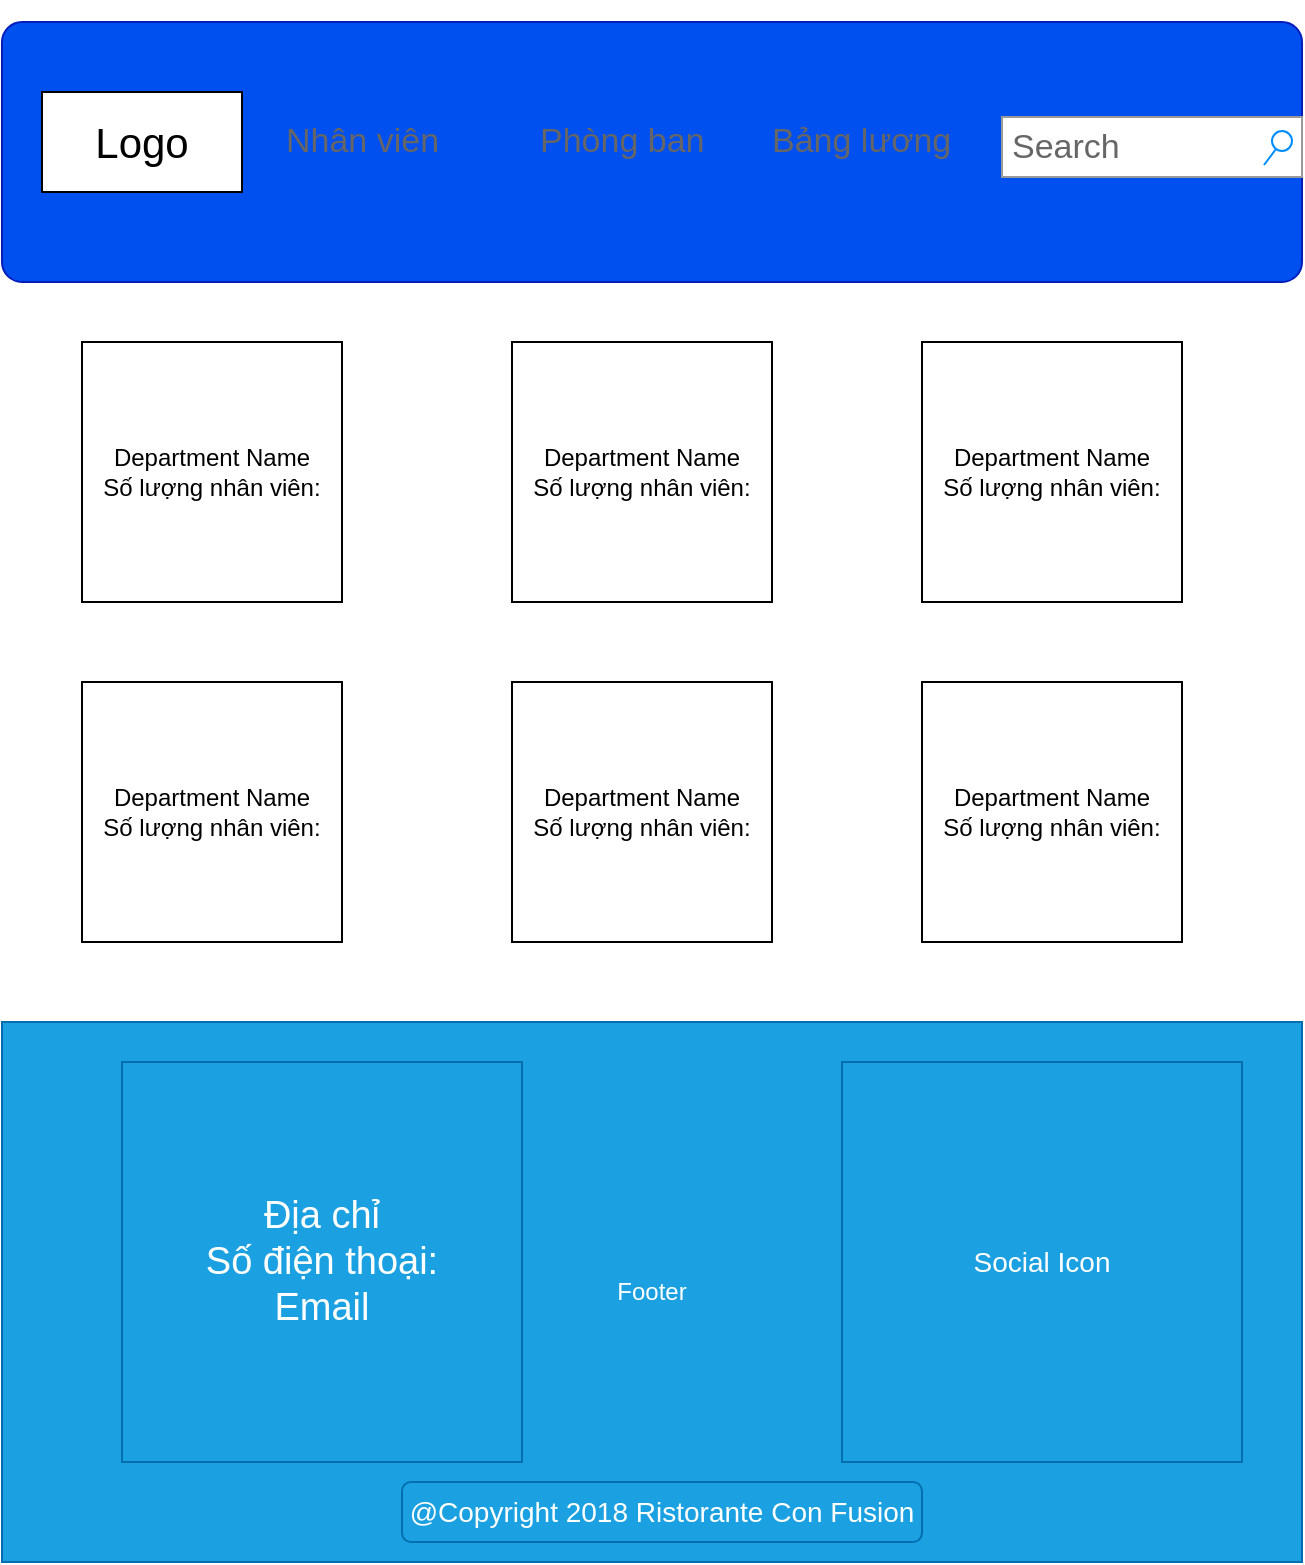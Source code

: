 <mxfile>
    <diagram id="PWOgwB6UHjodcjJj7L6B" name="Page-1">
        <mxGraphModel dx="650" dy="1401" grid="1" gridSize="10" guides="1" tooltips="1" connect="1" arrows="1" fold="1" page="1" pageScale="1" pageWidth="850" pageHeight="1100" math="0" shadow="0">
            <root>
                <mxCell id="0"/>
                <mxCell id="1" parent="0"/>
                <mxCell id="7" value="Department Name&lt;br&gt;Số lượng nhân viên:" style="whiteSpace=wrap;html=1;aspect=fixed;" parent="1" vertex="1">
                    <mxGeometry x="80" y="160" width="130" height="130" as="geometry"/>
                </mxCell>
                <mxCell id="26" value="" style="shape=mxgraph.mockup.containers.marginRect;rectMarginTop=10;strokeColor=#001DBC;strokeWidth=1;dashed=0;rounded=1;arcSize=5;recursiveResize=0;fontSize=21;fillColor=#0050ef;fontColor=#ffffff;" parent="1" vertex="1">
                    <mxGeometry x="40" y="-10" width="650" height="140" as="geometry"/>
                </mxCell>
                <mxCell id="2" value="&lt;font style=&quot;font-size: 21px&quot;&gt;Logo&lt;/font&gt;" style="rounded=0;whiteSpace=wrap;html=1;strokeWidth=1;" parent="26" vertex="1">
                    <mxGeometry x="20" y="45" width="100" height="50" as="geometry"/>
                </mxCell>
                <mxCell id="19" value="" style="strokeWidth=1;shadow=0;align=center;html=1;shape=mxgraph.mockup.forms.rrect;rSize=0;strokeColor=none;fontSize=21;fillColor=none;fontColor=#ffffff;autosize=1;" parent="26" vertex="1">
                    <mxGeometry x="130" y="52.5" width="350" height="35" as="geometry"/>
                </mxCell>
                <mxCell id="20" value="Nhân viên" style="strokeColor=inherit;fillColor=inherit;gradientColor=inherit;strokeWidth=1;shadow=0;dashed=0;align=left;html=1;shape=mxgraph.mockup.forms.rrect;rSize=0;fontSize=17;fontColor=#666666;" parent="19" vertex="1">
                    <mxGeometry x="10" width="80" height="35" as="geometry"/>
                </mxCell>
                <mxCell id="21" value="Phòng ban" style="strokeColor=inherit;fillColor=inherit;gradientColor=inherit;strokeWidth=1;shadow=0;dashed=0;align=left;html=1;shape=mxgraph.mockup.forms.rrect;rSize=0;fontSize=17;fontColor=#666666;" parent="19" vertex="1">
                    <mxGeometry x="137.14" width="45.59" height="35" as="geometry"/>
                </mxCell>
                <mxCell id="22" value="Bảng lương" style="strokeColor=inherit;fillColor=inherit;gradientColor=inherit;strokeWidth=1;shadow=0;dashed=0;align=left;html=1;shape=mxgraph.mockup.forms.rrect;rSize=0;fontSize=17;fontColor=#666666;" parent="19" vertex="1">
                    <mxGeometry x="252.778" width="58.333" height="35" as="geometry"/>
                </mxCell>
                <mxCell id="24" value="" style="strokeColor=inherit;fillColor=inherit;gradientColor=inherit;strokeWidth=1;shadow=0;dashed=0;align=center;html=1;shape=mxgraph.mockup.forms.rrect;rSize=0;fontSize=17;fontColor=#666666;" parent="19" vertex="1">
                    <mxGeometry x="182.731" height="35" as="geometry"/>
                </mxCell>
                <mxCell id="16" value="Search" style="strokeWidth=1;shadow=0;dashed=0;align=center;html=1;shape=mxgraph.mockup.forms.searchBox;strokeColor=#999999;mainText=;strokeColor2=#008cff;fontColor=#666666;fontSize=17;align=left;spacingLeft=3;" parent="26" vertex="1">
                    <mxGeometry x="500" y="57.5" width="150" height="30" as="geometry"/>
                </mxCell>
                <mxCell id="35" value="Footer" style="rounded=0;whiteSpace=wrap;html=1;fillColor=#1ba1e2;fontColor=#ffffff;strokeColor=#006EAF;" vertex="1" parent="1">
                    <mxGeometry x="40" y="500" width="650" height="270" as="geometry"/>
                </mxCell>
                <mxCell id="36" value="Social Icon" style="whiteSpace=wrap;html=1;aspect=fixed;fontSize=14;fontColor=#ffffff;fillColor=#1ba1e2;strokeColor=#006EAF;" vertex="1" parent="1">
                    <mxGeometry x="460" y="520" width="200" height="200" as="geometry"/>
                </mxCell>
                <mxCell id="37" value="@Copyright 2018 Ristorante Con Fusion" style="rounded=1;whiteSpace=wrap;html=1;fontSize=14;fontColor=#ffffff;fillColor=#1ba1e2;strokeColor=#006EAF;" vertex="1" parent="1">
                    <mxGeometry x="240" y="730" width="260" height="30" as="geometry"/>
                </mxCell>
                <mxCell id="38" value="&lt;font style=&quot;font-size: 19px&quot;&gt;Địa chỉ&lt;br&gt;Số điện thoại:&lt;br&gt;Email&lt;br&gt;&lt;/font&gt;" style="whiteSpace=wrap;html=1;aspect=fixed;fontSize=14;fontColor=#ffffff;align=center;fillColor=#1ba1e2;strokeColor=#006EAF;" vertex="1" parent="1">
                    <mxGeometry x="100" y="520" width="200" height="200" as="geometry"/>
                </mxCell>
                <mxCell id="39" value="Department Name&lt;br&gt;Số lượng nhân viên:" style="whiteSpace=wrap;html=1;aspect=fixed;" vertex="1" parent="1">
                    <mxGeometry x="295" y="160" width="130" height="130" as="geometry"/>
                </mxCell>
                <mxCell id="40" value="Department Name&lt;br&gt;Số lượng nhân viên:" style="whiteSpace=wrap;html=1;aspect=fixed;" vertex="1" parent="1">
                    <mxGeometry x="500" y="160" width="130" height="130" as="geometry"/>
                </mxCell>
                <mxCell id="41" value="Department Name&lt;br&gt;Số lượng nhân viên:" style="whiteSpace=wrap;html=1;aspect=fixed;" vertex="1" parent="1">
                    <mxGeometry x="80" y="330" width="130" height="130" as="geometry"/>
                </mxCell>
                <mxCell id="42" value="Department Name&lt;br&gt;Số lượng nhân viên:" style="whiteSpace=wrap;html=1;aspect=fixed;" vertex="1" parent="1">
                    <mxGeometry x="295" y="330" width="130" height="130" as="geometry"/>
                </mxCell>
                <mxCell id="43" value="Department Name&lt;br&gt;Số lượng nhân viên:" style="whiteSpace=wrap;html=1;aspect=fixed;" vertex="1" parent="1">
                    <mxGeometry x="500" y="330" width="130" height="130" as="geometry"/>
                </mxCell>
            </root>
        </mxGraphModel>
    </diagram>
</mxfile>